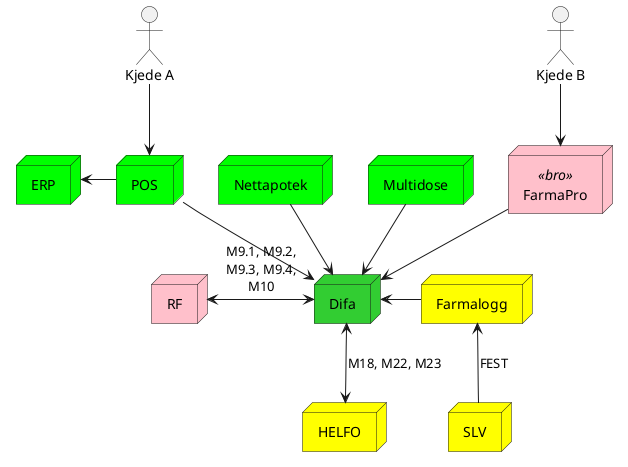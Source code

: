 @startuml

actor ApotekA as "Kjede A"
actor ApotekB as "Kjede B"

node POS #lime
node ERP #lime
node Difa #limegreen
node RF #pink
node Farmalogg #yellow
node SLV #yellow
node HELFO #yellow
node Nettapotek #lime
node Multidose #lime
node FarmaPro <<bro>> #pink

ApotekA -down-> POS
POS -down-> Difa
POS -left-> ERP
Nettapotek -down-> Difa
Multidose -down-> Difa
ApotekB -down-> FarmaPro
FarmaPro -down-> Difa
Difa <-left-> RF: M9.1, M9.2,\nM9.3, M9.4,\nM10
Difa <-right- Farmalogg
Farmalogg <-down- SLV: FEST
Difa <-down-> HELFO: M18, M22, M23


@enduml
